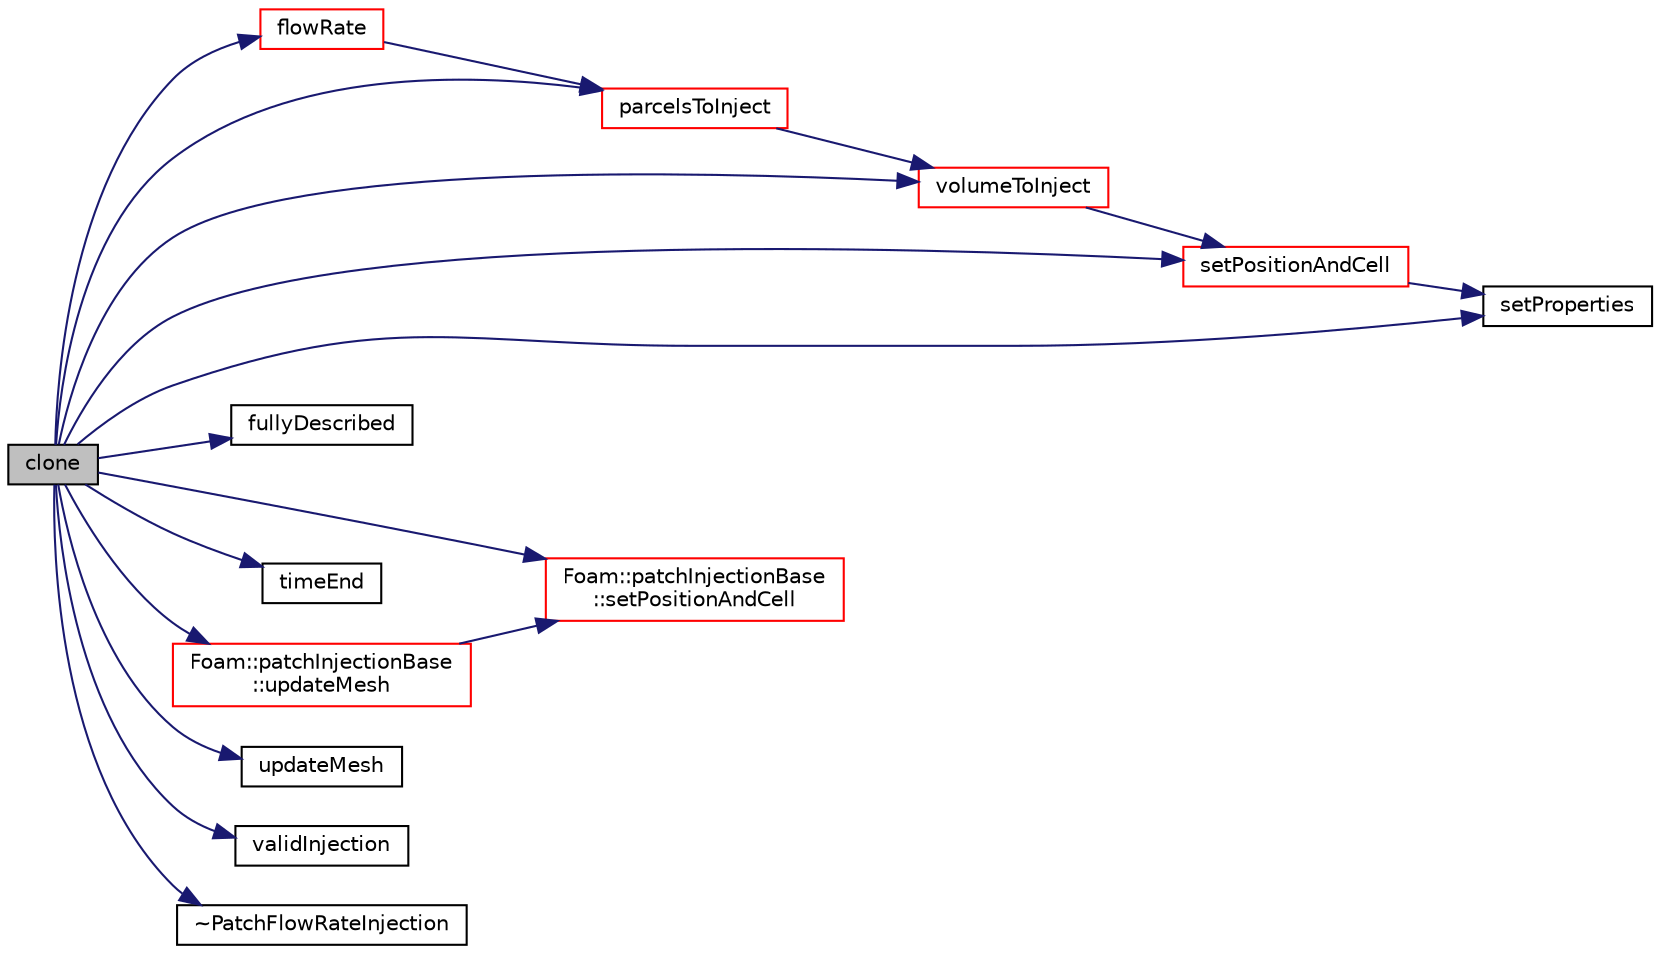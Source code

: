 digraph "clone"
{
  bgcolor="transparent";
  edge [fontname="Helvetica",fontsize="10",labelfontname="Helvetica",labelfontsize="10"];
  node [fontname="Helvetica",fontsize="10",shape=record];
  rankdir="LR";
  Node1 [label="clone",height=0.2,width=0.4,color="black", fillcolor="grey75", style="filled", fontcolor="black"];
  Node1 -> Node2 [color="midnightblue",fontsize="10",style="solid",fontname="Helvetica"];
  Node2 [label="flowRate",height=0.2,width=0.4,color="red",URL="$a01843.html#aa9e4679d886c03b6afa0a5b59d6ed52e",tooltip="Return the total volumetric flow rate across the patch [m3/s]. "];
  Node2 -> Node3 [color="midnightblue",fontsize="10",style="solid",fontname="Helvetica"];
  Node3 [label="parcelsToInject",height=0.2,width=0.4,color="red",URL="$a01843.html#a4c4730db6620caeb697dfb15e7ed265a",tooltip="Number of parcels to introduce relative to SOI. "];
  Node3 -> Node4 [color="midnightblue",fontsize="10",style="solid",fontname="Helvetica"];
  Node4 [label="volumeToInject",height=0.2,width=0.4,color="red",URL="$a01843.html#a429d17f10d15e9c7727159582c3f149b",tooltip="Volume of parcels to introduce relative to SOI. "];
  Node4 -> Node5 [color="midnightblue",fontsize="10",style="solid",fontname="Helvetica"];
  Node5 [label="setPositionAndCell",height=0.2,width=0.4,color="red",URL="$a01843.html#a9b461807dec386242bba33d30a856fbf",tooltip="Set the injection position and owner cell, tetFace and tetPt. "];
  Node5 -> Node6 [color="midnightblue",fontsize="10",style="solid",fontname="Helvetica"];
  Node6 [label="setProperties",height=0.2,width=0.4,color="black",URL="$a01843.html#a9c29fb14e9bea94ae75c185efe894b00",tooltip="Set the parcel properties. "];
  Node1 -> Node7 [color="midnightblue",fontsize="10",style="solid",fontname="Helvetica"];
  Node7 [label="fullyDescribed",height=0.2,width=0.4,color="black",URL="$a01843.html#ad557cf0ea2cf987a468de5ad4680f138",tooltip="Flag to identify whether model fully describes the parcel. "];
  Node1 -> Node3 [color="midnightblue",fontsize="10",style="solid",fontname="Helvetica"];
  Node1 -> Node8 [color="midnightblue",fontsize="10",style="solid",fontname="Helvetica"];
  Node8 [label="Foam::patchInjectionBase\l::setPositionAndCell",height=0.2,width=0.4,color="red",URL="$a01848.html#ad187877743f8606f84c9309a19613770",tooltip="Set the injection position and owner cell, tetFace and tetPt. "];
  Node1 -> Node5 [color="midnightblue",fontsize="10",style="solid",fontname="Helvetica"];
  Node1 -> Node6 [color="midnightblue",fontsize="10",style="solid",fontname="Helvetica"];
  Node1 -> Node9 [color="midnightblue",fontsize="10",style="solid",fontname="Helvetica"];
  Node9 [label="timeEnd",height=0.2,width=0.4,color="black",URL="$a01843.html#a10a8813cd441deb5fffc38395f13d033",tooltip="Return the end-of-injection time. "];
  Node1 -> Node10 [color="midnightblue",fontsize="10",style="solid",fontname="Helvetica"];
  Node10 [label="Foam::patchInjectionBase\l::updateMesh",height=0.2,width=0.4,color="red",URL="$a01848.html#a6d43ae10cf9dba5b6063e706ab5534e3",tooltip="Update patch geometry and derived info for injection locations. "];
  Node10 -> Node8 [color="midnightblue",fontsize="10",style="solid",fontname="Helvetica"];
  Node1 -> Node11 [color="midnightblue",fontsize="10",style="solid",fontname="Helvetica"];
  Node11 [label="updateMesh",height=0.2,width=0.4,color="black",URL="$a01843.html#ae5693a309a936ac1040dd48c2881677f",tooltip="Set injector locations when mesh is updated. "];
  Node1 -> Node12 [color="midnightblue",fontsize="10",style="solid",fontname="Helvetica"];
  Node12 [label="validInjection",height=0.2,width=0.4,color="black",URL="$a01843.html#a6b2f13f20088f7dc14953978d3ee7554",tooltip="Return flag to identify whether or not injection of parcelI is. "];
  Node1 -> Node4 [color="midnightblue",fontsize="10",style="solid",fontname="Helvetica"];
  Node1 -> Node13 [color="midnightblue",fontsize="10",style="solid",fontname="Helvetica"];
  Node13 [label="~PatchFlowRateInjection",height=0.2,width=0.4,color="black",URL="$a01843.html#a837c59243e896491ed8b88a37d01e347",tooltip="Destructor. "];
}
